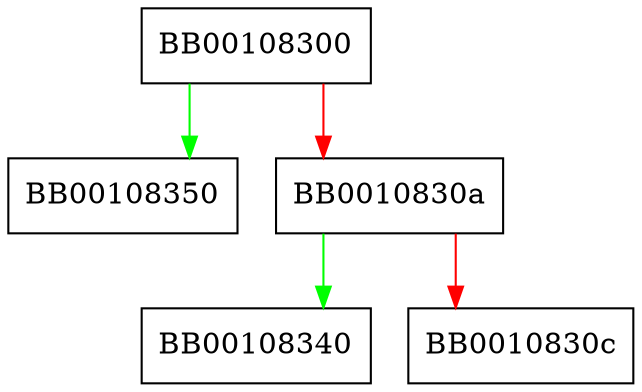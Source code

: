 digraph FUN_00108300 {
  node [shape="box"];
  graph [splines=ortho];
  BB00108300 -> BB00108350 [color="green"];
  BB00108300 -> BB0010830a [color="red"];
  BB0010830a -> BB00108340 [color="green"];
  BB0010830a -> BB0010830c [color="red"];
}